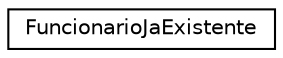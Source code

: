 digraph "Graphical Class Hierarchy"
{
 // LATEX_PDF_SIZE
  edge [fontname="Helvetica",fontsize="10",labelfontname="Helvetica",labelfontsize="10"];
  node [fontname="Helvetica",fontsize="10",shape=record];
  rankdir="LR";
  Node0 [label="FuncionarioJaExistente",height=0.2,width=0.4,color="black", fillcolor="white", style="filled",URL="$class_funcionario_ja_existente.html",tooltip=" "];
}
